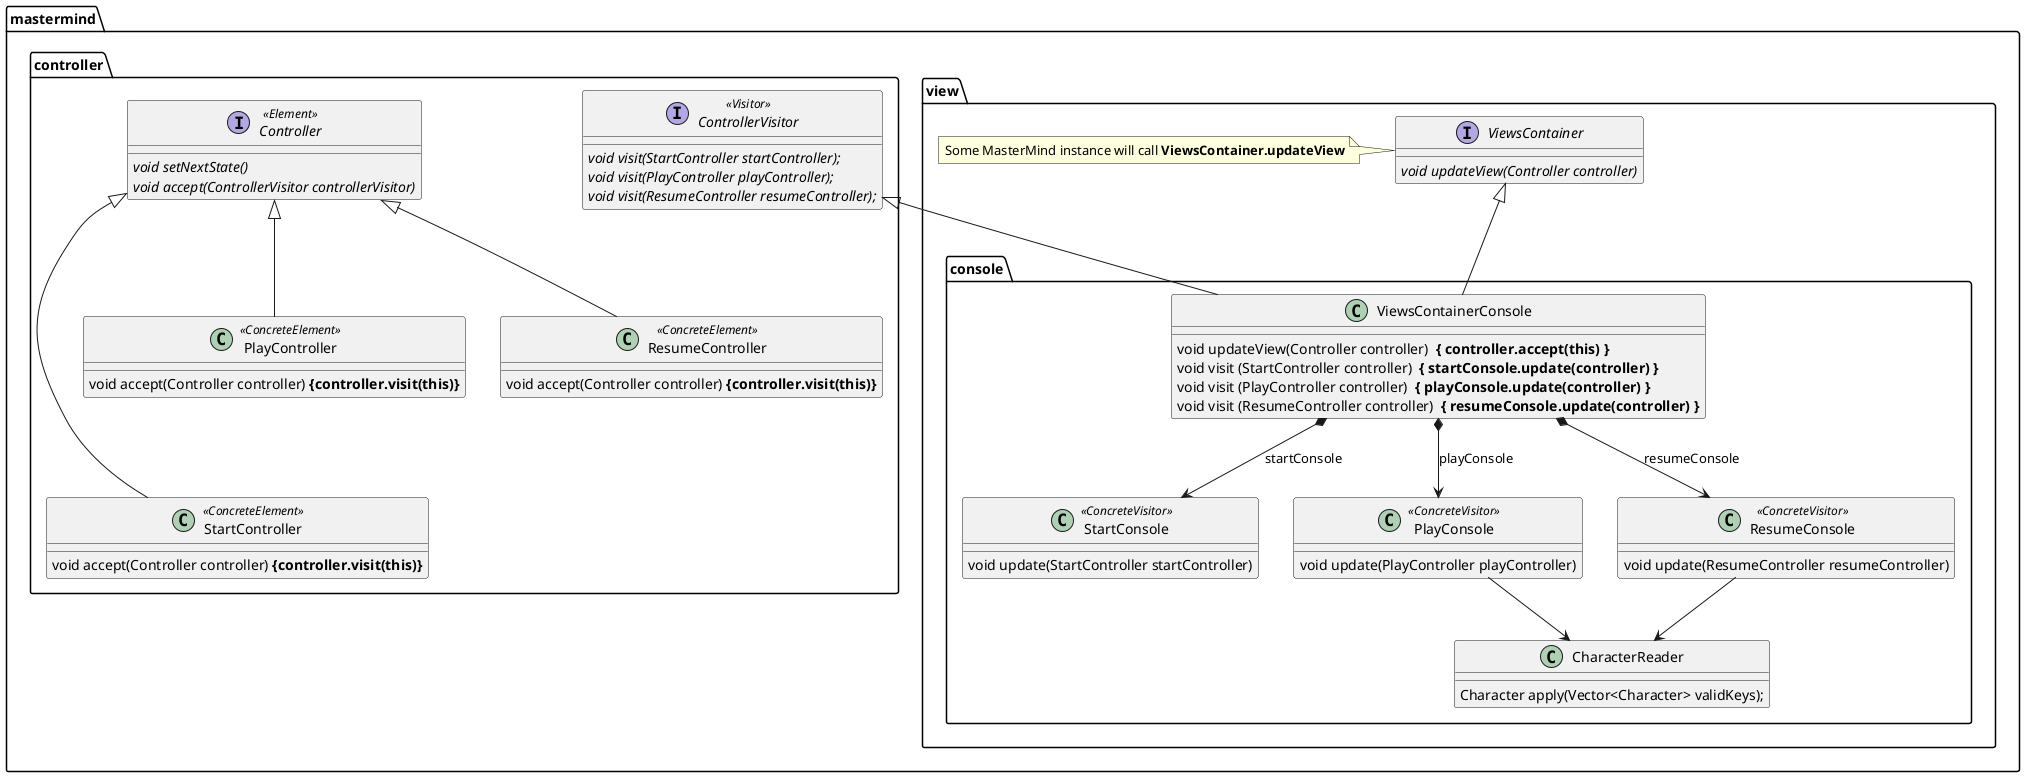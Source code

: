 @startuml

package mastermind.view {
   interface ViewsContainer {
      {abstract} void updateView(Controller controller)
   }
note left: Some MasterMind instance will call <b>ViewsContainer.updateView</b>
}

package mastermind.view.console {
   class CharacterReader {
       Character apply(Vector<Character> validKeys);
   }

   class ViewsContainerConsole {
       void updateView(Controller controller) <b> { controller.accept(this) }</b>
       void visit (StartController controller) <b> { startConsole.update(controller) }</b>
       void visit (PlayController controller) <b> { playConsole.update(controller) }</b>
       void visit (ResumeController controller) <b> { resumeConsole.update(controller) }</b>
   }

   class StartConsole <<ConcreteVisitor>> {
       void update(StartController startController)
   }
   class PlayConsole <<ConcreteVisitor>> {
       void update(PlayController playController)
   }
   class ResumeConsole <<ConcreteVisitor>> {
       void update(ResumeController resumeController)
   }
}

package mastermind.controller {
   interface Controller <<Element>>{
      {abstract} void setNextState()
      {abstract} void accept(ControllerVisitor controllerVisitor)
   }

   interface StartController <<ConcreteElement>>
   interface PlayController <<ConcreteElement>>
   interface ResumeController <<ConcreteElement>>

   Controller <|--- StartController
   Controller <|-- PlayController
   Controller <|-- ResumeController

   class StartController {
      void accept(Controller controller) <b>{controller.visit(this)}</b>
   }

   class PlayController {
      void accept(Controller controller) <b>{controller.visit(this)}</b>
   }

   class ResumeController {
      void accept(Controller controller) <b>{controller.visit(this)}</b>
   }

   interface ControllerVisitor <<Visitor>> {
      {abstract} void visit(StartController startController);
      {abstract} void visit(PlayController playController);
      {abstract} void visit(ResumeController resumeController);
   }
}


ViewsContainer <|-- ViewsContainerConsole
ControllerVisitor <|-- ViewsContainerConsole

ViewsContainerConsole *--> StartConsole : startConsole
ViewsContainerConsole *--> PlayConsole : playConsole
ViewsContainerConsole *--> ResumeConsole : resumeConsole

PlayConsole --> CharacterReader
ResumeConsole --> CharacterReader

@enduml




